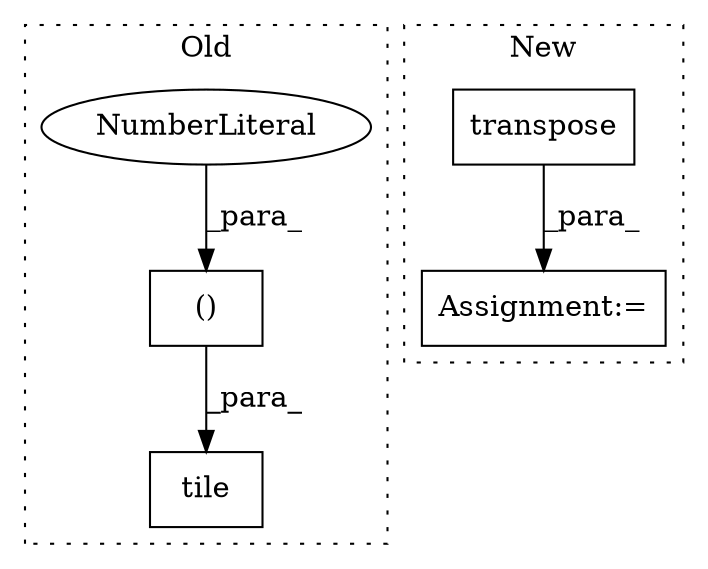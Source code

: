 digraph G {
subgraph cluster0 {
1 [label="tile" a="32" s="3423,3511" l="5,2" shape="box"];
3 [label="()" a="106" s="3468" l="43" shape="box"];
4 [label="NumberLiteral" a="34" s="3468" l="1" shape="ellipse"];
label = "Old";
style="dotted";
}
subgraph cluster1 {
2 [label="transpose" a="32" s="3135,3146" l="10,1" shape="box"];
5 [label="Assignment:=" a="7" s="3196" l="1" shape="box"];
label = "New";
style="dotted";
}
2 -> 5 [label="_para_"];
3 -> 1 [label="_para_"];
4 -> 3 [label="_para_"];
}